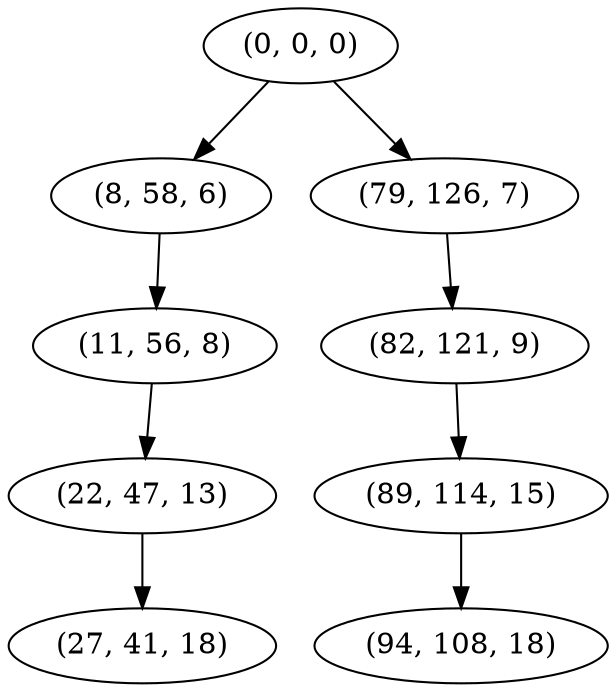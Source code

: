 digraph tree {
    "(0, 0, 0)";
    "(8, 58, 6)";
    "(11, 56, 8)";
    "(22, 47, 13)";
    "(27, 41, 18)";
    "(79, 126, 7)";
    "(82, 121, 9)";
    "(89, 114, 15)";
    "(94, 108, 18)";
    "(0, 0, 0)" -> "(8, 58, 6)";
    "(0, 0, 0)" -> "(79, 126, 7)";
    "(8, 58, 6)" -> "(11, 56, 8)";
    "(11, 56, 8)" -> "(22, 47, 13)";
    "(22, 47, 13)" -> "(27, 41, 18)";
    "(79, 126, 7)" -> "(82, 121, 9)";
    "(82, 121, 9)" -> "(89, 114, 15)";
    "(89, 114, 15)" -> "(94, 108, 18)";
}
